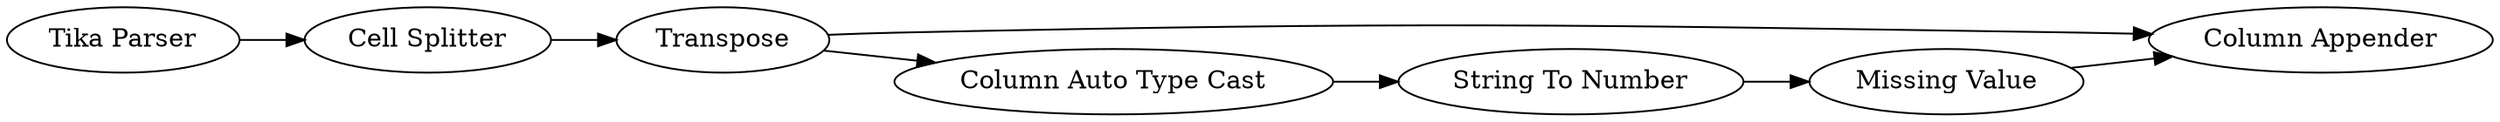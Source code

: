 digraph {
	370 -> 371
	365 -> 369
	365 -> 371
	366 -> 364
	368 -> 370
	364 -> 365
	369 -> 368
	366 [label="Tika Parser"]
	370 [label="Missing Value"]
	365 [label=Transpose]
	369 [label="Column Auto Type Cast"]
	368 [label="String To Number"]
	371 [label="Column Appender"]
	364 [label="Cell Splitter"]
	rankdir=LR
}
